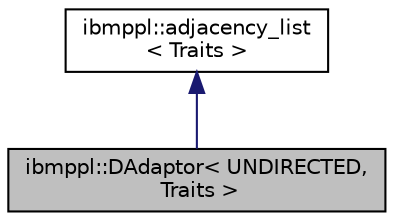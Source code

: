 digraph "ibmppl::DAdaptor&lt; UNDIRECTED, Traits &gt;"
{
  edge [fontname="Helvetica",fontsize="10",labelfontname="Helvetica",labelfontsize="10"];
  node [fontname="Helvetica",fontsize="10",shape=record];
  Node1 [label="ibmppl::DAdaptor\< UNDIRECTED,\l Traits \>",height=0.2,width=0.4,color="black", fillcolor="grey75", style="filled" fontcolor="black"];
  Node2 -> Node1 [dir="back",color="midnightblue",fontsize="10",style="solid",fontname="Helvetica"];
  Node2 [label="ibmppl::adjacency_list\l\< Traits \>",height=0.2,width=0.4,color="black", fillcolor="white", style="filled",URL="$classibmppl_1_1adjacency__list.html",tooltip="Adjaceny list class. The main functionality of a directed graph is implemented here. It uses Traits as a template argument from which it infers all teh types used by the graph. "];
}
